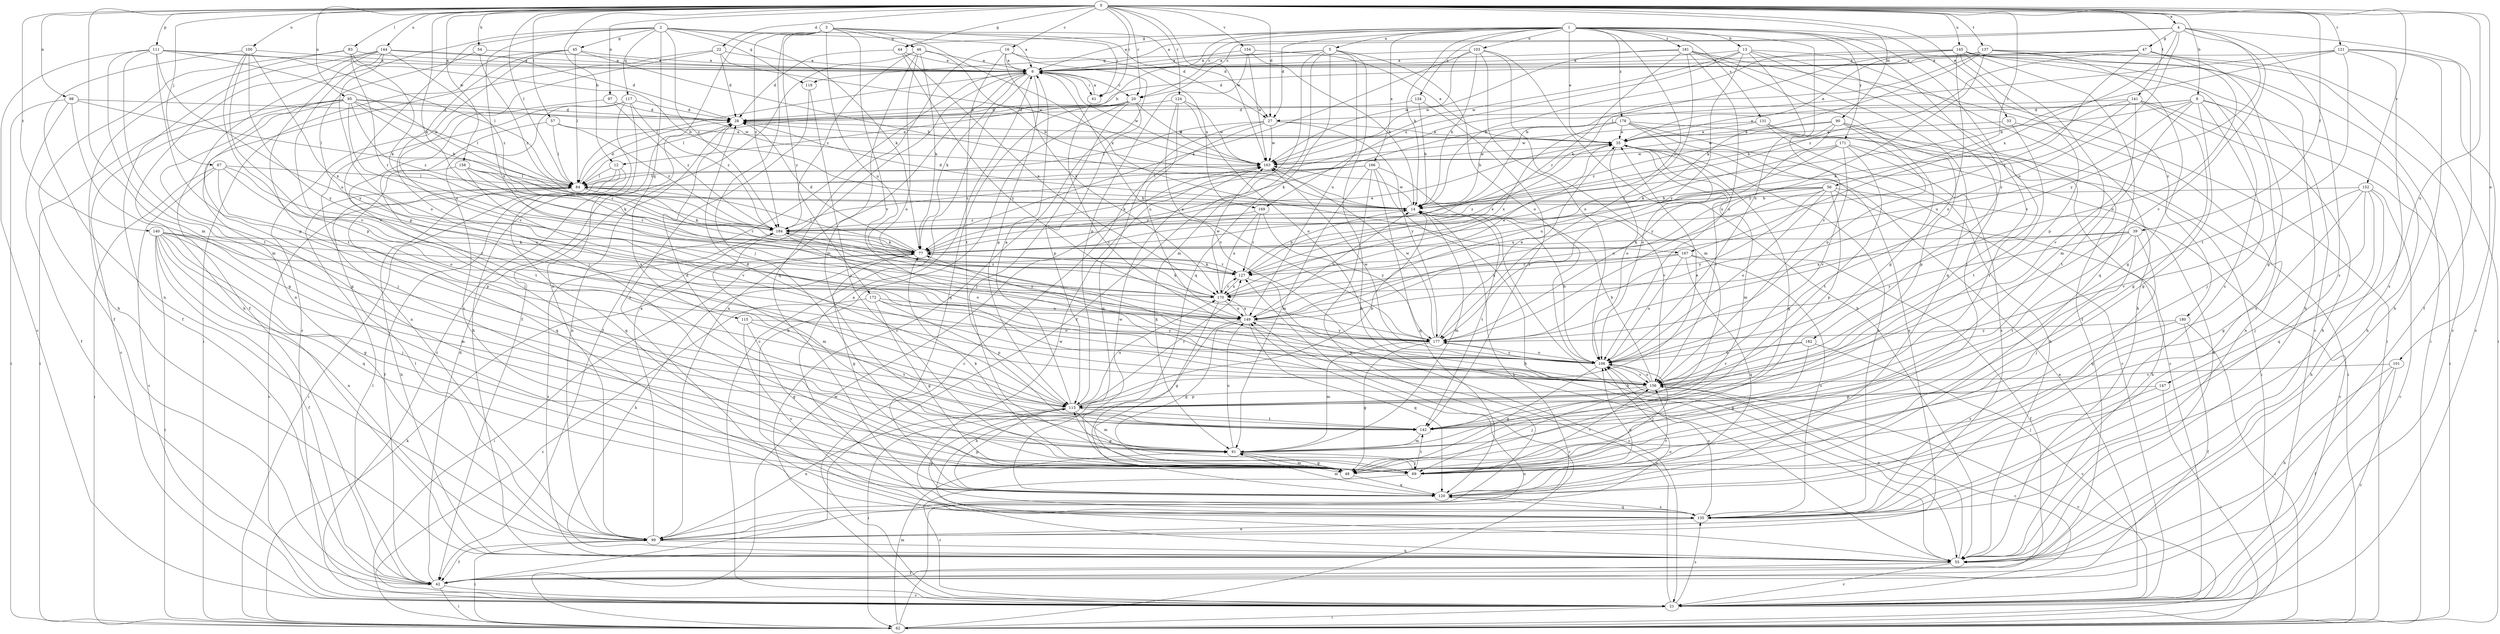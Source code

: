 strict digraph  {
0;
1;
2;
3;
4;
5;
6;
8;
12;
13;
14;
16;
20;
21;
22;
27;
28;
33;
35;
39;
42;
44;
45;
46;
47;
48;
54;
55;
56;
57;
61;
62;
67;
69;
77;
83;
84;
90;
91;
95;
97;
98;
99;
100;
101;
103;
106;
111;
113;
115;
117;
118;
120;
121;
124;
127;
131;
134;
135;
137;
140;
141;
142;
144;
145;
147;
149;
152;
154;
156;
158;
163;
166;
167;
169;
170;
171;
172;
177;
178;
180;
181;
182;
184;
0 -> 4  [label=a];
0 -> 8  [label=b];
0 -> 12  [label=b];
0 -> 16  [label=c];
0 -> 20  [label=c];
0 -> 22  [label=d];
0 -> 27  [label=d];
0 -> 33  [label=e];
0 -> 39  [label=f];
0 -> 44  [label=g];
0 -> 54  [label=h];
0 -> 56  [label=i];
0 -> 57  [label=i];
0 -> 61  [label=i];
0 -> 67  [label=j];
0 -> 77  [label=k];
0 -> 83  [label=l];
0 -> 84  [label=l];
0 -> 90  [label=m];
0 -> 91  [label=m];
0 -> 95  [label=n];
0 -> 97  [label=n];
0 -> 98  [label=n];
0 -> 100  [label=o];
0 -> 101  [label=o];
0 -> 111  [label=p];
0 -> 121  [label=r];
0 -> 124  [label=r];
0 -> 137  [label=t];
0 -> 140  [label=t];
0 -> 141  [label=t];
0 -> 144  [label=u];
0 -> 145  [label=u];
0 -> 147  [label=u];
0 -> 152  [label=v];
0 -> 154  [label=v];
0 -> 158  [label=w];
0 -> 163  [label=w];
1 -> 5  [label=a];
1 -> 6  [label=a];
1 -> 12  [label=b];
1 -> 13  [label=b];
1 -> 14  [label=b];
1 -> 20  [label=c];
1 -> 27  [label=d];
1 -> 35  [label=e];
1 -> 44  [label=g];
1 -> 103  [label=o];
1 -> 106  [label=o];
1 -> 127  [label=r];
1 -> 131  [label=s];
1 -> 134  [label=s];
1 -> 156  [label=v];
1 -> 166  [label=x];
1 -> 171  [label=y];
1 -> 178  [label=z];
1 -> 180  [label=z];
1 -> 181  [label=z];
1 -> 182  [label=z];
2 -> 6  [label=a];
2 -> 27  [label=d];
2 -> 42  [label=f];
2 -> 45  [label=g];
2 -> 77  [label=k];
2 -> 113  [label=p];
2 -> 115  [label=q];
2 -> 117  [label=q];
2 -> 118  [label=q];
2 -> 149  [label=u];
2 -> 184  [label=z];
3 -> 27  [label=d];
3 -> 46  [label=g];
3 -> 61  [label=i];
3 -> 69  [label=j];
3 -> 99  [label=n];
3 -> 149  [label=u];
3 -> 156  [label=v];
3 -> 167  [label=x];
3 -> 172  [label=y];
3 -> 184  [label=z];
4 -> 6  [label=a];
4 -> 20  [label=c];
4 -> 42  [label=f];
4 -> 47  [label=g];
4 -> 135  [label=s];
4 -> 149  [label=u];
4 -> 156  [label=v];
4 -> 167  [label=x];
4 -> 177  [label=y];
5 -> 6  [label=a];
5 -> 42  [label=f];
5 -> 55  [label=h];
5 -> 91  [label=m];
5 -> 106  [label=o];
5 -> 118  [label=q];
5 -> 120  [label=q];
5 -> 149  [label=u];
6 -> 20  [label=c];
6 -> 21  [label=c];
6 -> 42  [label=f];
6 -> 61  [label=i];
6 -> 77  [label=k];
6 -> 84  [label=l];
6 -> 99  [label=n];
6 -> 113  [label=p];
6 -> 163  [label=w];
8 -> 14  [label=b];
8 -> 27  [label=d];
8 -> 35  [label=e];
8 -> 48  [label=g];
8 -> 55  [label=h];
8 -> 69  [label=j];
8 -> 135  [label=s];
8 -> 142  [label=t];
8 -> 149  [label=u];
12 -> 42  [label=f];
12 -> 62  [label=i];
12 -> 84  [label=l];
12 -> 120  [label=q];
13 -> 6  [label=a];
13 -> 42  [label=f];
13 -> 55  [label=h];
13 -> 69  [label=j];
13 -> 156  [label=v];
13 -> 163  [label=w];
13 -> 169  [label=x];
13 -> 177  [label=y];
14 -> 28  [label=d];
14 -> 55  [label=h];
14 -> 91  [label=m];
14 -> 142  [label=t];
14 -> 163  [label=w];
14 -> 184  [label=z];
16 -> 6  [label=a];
16 -> 21  [label=c];
16 -> 120  [label=q];
16 -> 142  [label=t];
16 -> 169  [label=x];
16 -> 170  [label=x];
20 -> 28  [label=d];
20 -> 55  [label=h];
20 -> 69  [label=j];
20 -> 84  [label=l];
20 -> 113  [label=p];
20 -> 120  [label=q];
20 -> 163  [label=w];
21 -> 35  [label=e];
21 -> 62  [label=i];
21 -> 135  [label=s];
21 -> 149  [label=u];
22 -> 6  [label=a];
22 -> 28  [label=d];
22 -> 99  [label=n];
22 -> 156  [label=v];
22 -> 163  [label=w];
27 -> 21  [label=c];
27 -> 35  [label=e];
27 -> 84  [label=l];
27 -> 120  [label=q];
27 -> 163  [label=w];
27 -> 177  [label=y];
28 -> 35  [label=e];
28 -> 99  [label=n];
33 -> 35  [label=e];
33 -> 99  [label=n];
33 -> 142  [label=t];
35 -> 28  [label=d];
35 -> 48  [label=g];
35 -> 91  [label=m];
35 -> 106  [label=o];
35 -> 135  [label=s];
35 -> 156  [label=v];
35 -> 163  [label=w];
39 -> 69  [label=j];
39 -> 77  [label=k];
39 -> 120  [label=q];
39 -> 142  [label=t];
39 -> 170  [label=x];
39 -> 177  [label=y];
42 -> 21  [label=c];
42 -> 28  [label=d];
42 -> 62  [label=i];
42 -> 84  [label=l];
44 -> 6  [label=a];
44 -> 28  [label=d];
44 -> 170  [label=x];
44 -> 177  [label=y];
45 -> 6  [label=a];
45 -> 14  [label=b];
45 -> 21  [label=c];
45 -> 62  [label=i];
45 -> 69  [label=j];
45 -> 84  [label=l];
46 -> 6  [label=a];
46 -> 14  [label=b];
46 -> 42  [label=f];
46 -> 77  [label=k];
46 -> 91  [label=m];
46 -> 106  [label=o];
46 -> 184  [label=z];
47 -> 6  [label=a];
47 -> 28  [label=d];
47 -> 48  [label=g];
47 -> 62  [label=i];
47 -> 106  [label=o];
47 -> 127  [label=r];
47 -> 184  [label=z];
48 -> 91  [label=m];
48 -> 120  [label=q];
48 -> 163  [label=w];
54 -> 6  [label=a];
54 -> 177  [label=y];
54 -> 184  [label=z];
55 -> 21  [label=c];
55 -> 42  [label=f];
55 -> 106  [label=o];
55 -> 184  [label=z];
56 -> 14  [label=b];
56 -> 21  [label=c];
56 -> 55  [label=h];
56 -> 106  [label=o];
56 -> 113  [label=p];
56 -> 149  [label=u];
56 -> 170  [label=x];
56 -> 177  [label=y];
56 -> 184  [label=z];
57 -> 35  [label=e];
57 -> 84  [label=l];
57 -> 142  [label=t];
57 -> 184  [label=z];
61 -> 6  [label=a];
61 -> 156  [label=v];
62 -> 77  [label=k];
62 -> 91  [label=m];
62 -> 127  [label=r];
62 -> 149  [label=u];
62 -> 156  [label=v];
62 -> 163  [label=w];
67 -> 21  [label=c];
67 -> 62  [label=i];
67 -> 84  [label=l];
67 -> 106  [label=o];
67 -> 113  [label=p];
67 -> 149  [label=u];
69 -> 21  [label=c];
69 -> 77  [label=k];
69 -> 113  [label=p];
69 -> 142  [label=t];
69 -> 156  [label=v];
77 -> 28  [label=d];
77 -> 35  [label=e];
77 -> 48  [label=g];
77 -> 55  [label=h];
77 -> 62  [label=i];
77 -> 84  [label=l];
77 -> 127  [label=r];
83 -> 6  [label=a];
83 -> 14  [label=b];
83 -> 42  [label=f];
83 -> 55  [label=h];
83 -> 77  [label=k];
83 -> 127  [label=r];
84 -> 14  [label=b];
84 -> 21  [label=c];
84 -> 28  [label=d];
84 -> 55  [label=h];
84 -> 77  [label=k];
84 -> 127  [label=r];
90 -> 35  [label=e];
90 -> 106  [label=o];
90 -> 113  [label=p];
90 -> 142  [label=t];
90 -> 163  [label=w];
90 -> 177  [label=y];
90 -> 184  [label=z];
91 -> 48  [label=g];
91 -> 69  [label=j];
91 -> 149  [label=u];
95 -> 14  [label=b];
95 -> 21  [label=c];
95 -> 28  [label=d];
95 -> 48  [label=g];
95 -> 62  [label=i];
95 -> 69  [label=j];
95 -> 84  [label=l];
95 -> 163  [label=w];
95 -> 170  [label=x];
95 -> 184  [label=z];
97 -> 28  [label=d];
97 -> 69  [label=j];
97 -> 184  [label=z];
98 -> 28  [label=d];
98 -> 42  [label=f];
98 -> 48  [label=g];
98 -> 62  [label=i];
98 -> 84  [label=l];
99 -> 6  [label=a];
99 -> 14  [label=b];
99 -> 42  [label=f];
99 -> 55  [label=h];
99 -> 62  [label=i];
99 -> 84  [label=l];
99 -> 106  [label=o];
100 -> 6  [label=a];
100 -> 99  [label=n];
100 -> 113  [label=p];
100 -> 156  [label=v];
100 -> 170  [label=x];
100 -> 177  [label=y];
101 -> 21  [label=c];
101 -> 42  [label=f];
101 -> 55  [label=h];
101 -> 156  [label=v];
103 -> 6  [label=a];
103 -> 14  [label=b];
103 -> 55  [label=h];
103 -> 77  [label=k];
103 -> 91  [label=m];
103 -> 106  [label=o];
103 -> 163  [label=w];
106 -> 14  [label=b];
106 -> 48  [label=g];
106 -> 69  [label=j];
106 -> 156  [label=v];
106 -> 163  [label=w];
106 -> 177  [label=y];
111 -> 6  [label=a];
111 -> 14  [label=b];
111 -> 21  [label=c];
111 -> 84  [label=l];
111 -> 91  [label=m];
111 -> 113  [label=p];
111 -> 142  [label=t];
111 -> 149  [label=u];
113 -> 6  [label=a];
113 -> 14  [label=b];
113 -> 28  [label=d];
113 -> 35  [label=e];
113 -> 62  [label=i];
113 -> 91  [label=m];
113 -> 99  [label=n];
113 -> 127  [label=r];
113 -> 142  [label=t];
113 -> 170  [label=x];
115 -> 48  [label=g];
115 -> 135  [label=s];
115 -> 142  [label=t];
115 -> 177  [label=y];
117 -> 21  [label=c];
117 -> 28  [label=d];
117 -> 55  [label=h];
117 -> 99  [label=n];
117 -> 135  [label=s];
117 -> 184  [label=z];
118 -> 69  [label=j];
118 -> 135  [label=s];
120 -> 91  [label=m];
120 -> 106  [label=o];
120 -> 113  [label=p];
120 -> 135  [label=s];
120 -> 156  [label=v];
121 -> 6  [label=a];
121 -> 14  [label=b];
121 -> 21  [label=c];
121 -> 55  [label=h];
121 -> 84  [label=l];
121 -> 135  [label=s];
121 -> 142  [label=t];
124 -> 28  [label=d];
124 -> 106  [label=o];
124 -> 149  [label=u];
124 -> 156  [label=v];
124 -> 163  [label=w];
127 -> 14  [label=b];
127 -> 21  [label=c];
127 -> 35  [label=e];
127 -> 77  [label=k];
127 -> 170  [label=x];
131 -> 21  [label=c];
131 -> 35  [label=e];
131 -> 55  [label=h];
131 -> 62  [label=i];
131 -> 163  [label=w];
134 -> 14  [label=b];
134 -> 28  [label=d];
134 -> 142  [label=t];
135 -> 6  [label=a];
135 -> 99  [label=n];
135 -> 106  [label=o];
135 -> 113  [label=p];
135 -> 120  [label=q];
135 -> 163  [label=w];
137 -> 6  [label=a];
137 -> 14  [label=b];
137 -> 21  [label=c];
137 -> 35  [label=e];
137 -> 48  [label=g];
137 -> 55  [label=h];
137 -> 77  [label=k];
137 -> 177  [label=y];
140 -> 42  [label=f];
140 -> 48  [label=g];
140 -> 62  [label=i];
140 -> 69  [label=j];
140 -> 77  [label=k];
140 -> 91  [label=m];
140 -> 99  [label=n];
140 -> 120  [label=q];
140 -> 127  [label=r];
140 -> 170  [label=x];
141 -> 28  [label=d];
141 -> 48  [label=g];
141 -> 55  [label=h];
141 -> 62  [label=i];
141 -> 77  [label=k];
141 -> 149  [label=u];
141 -> 156  [label=v];
142 -> 28  [label=d];
142 -> 91  [label=m];
144 -> 6  [label=a];
144 -> 28  [label=d];
144 -> 42  [label=f];
144 -> 55  [label=h];
144 -> 106  [label=o];
144 -> 142  [label=t];
144 -> 156  [label=v];
144 -> 184  [label=z];
145 -> 6  [label=a];
145 -> 14  [label=b];
145 -> 21  [label=c];
145 -> 62  [label=i];
145 -> 77  [label=k];
145 -> 91  [label=m];
145 -> 106  [label=o];
145 -> 113  [label=p];
145 -> 120  [label=q];
145 -> 135  [label=s];
147 -> 62  [label=i];
147 -> 69  [label=j];
147 -> 113  [label=p];
149 -> 14  [label=b];
149 -> 48  [label=g];
149 -> 55  [label=h];
149 -> 120  [label=q];
149 -> 170  [label=x];
149 -> 177  [label=y];
152 -> 14  [label=b];
152 -> 21  [label=c];
152 -> 48  [label=g];
152 -> 55  [label=h];
152 -> 69  [label=j];
152 -> 120  [label=q];
152 -> 156  [label=v];
154 -> 6  [label=a];
154 -> 14  [label=b];
154 -> 35  [label=e];
154 -> 113  [label=p];
154 -> 163  [label=w];
156 -> 14  [label=b];
156 -> 21  [label=c];
156 -> 69  [label=j];
156 -> 77  [label=k];
156 -> 106  [label=o];
156 -> 113  [label=p];
158 -> 77  [label=k];
158 -> 84  [label=l];
158 -> 120  [label=q];
158 -> 127  [label=r];
158 -> 156  [label=v];
158 -> 184  [label=z];
163 -> 84  [label=l];
166 -> 55  [label=h];
166 -> 77  [label=k];
166 -> 84  [label=l];
166 -> 91  [label=m];
166 -> 99  [label=n];
166 -> 120  [label=q];
166 -> 156  [label=v];
166 -> 184  [label=z];
167 -> 42  [label=f];
167 -> 106  [label=o];
167 -> 120  [label=q];
167 -> 127  [label=r];
167 -> 135  [label=s];
167 -> 170  [label=x];
169 -> 127  [label=r];
169 -> 170  [label=x];
169 -> 177  [label=y];
169 -> 184  [label=z];
170 -> 35  [label=e];
170 -> 48  [label=g];
170 -> 77  [label=k];
170 -> 127  [label=r];
170 -> 149  [label=u];
170 -> 163  [label=w];
170 -> 184  [label=z];
171 -> 55  [label=h];
171 -> 77  [label=k];
171 -> 135  [label=s];
171 -> 142  [label=t];
171 -> 149  [label=u];
171 -> 156  [label=v];
171 -> 163  [label=w];
172 -> 21  [label=c];
172 -> 48  [label=g];
172 -> 106  [label=o];
172 -> 113  [label=p];
172 -> 149  [label=u];
177 -> 6  [label=a];
177 -> 35  [label=e];
177 -> 48  [label=g];
177 -> 91  [label=m];
177 -> 106  [label=o];
177 -> 163  [label=w];
178 -> 14  [label=b];
178 -> 21  [label=c];
178 -> 35  [label=e];
178 -> 62  [label=i];
178 -> 77  [label=k];
178 -> 99  [label=n];
178 -> 106  [label=o];
178 -> 170  [label=x];
180 -> 42  [label=f];
180 -> 62  [label=i];
180 -> 135  [label=s];
180 -> 177  [label=y];
181 -> 6  [label=a];
181 -> 48  [label=g];
181 -> 62  [label=i];
181 -> 106  [label=o];
181 -> 120  [label=q];
181 -> 127  [label=r];
181 -> 163  [label=w];
181 -> 177  [label=y];
182 -> 21  [label=c];
182 -> 48  [label=g];
182 -> 106  [label=o];
182 -> 156  [label=v];
184 -> 77  [label=k];
184 -> 91  [label=m];
184 -> 106  [label=o];
184 -> 177  [label=y];
}
